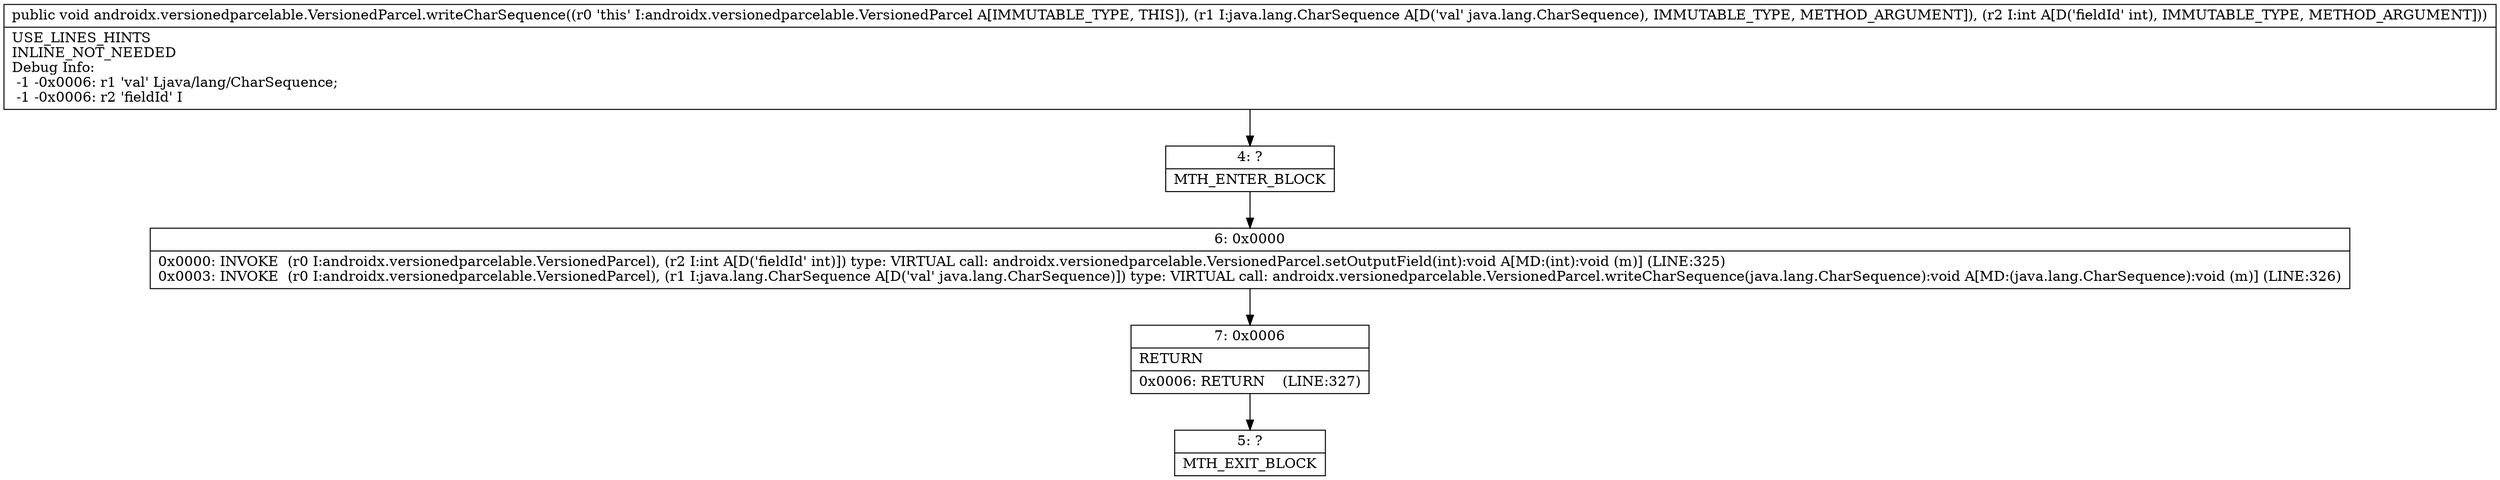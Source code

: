 digraph "CFG forandroidx.versionedparcelable.VersionedParcel.writeCharSequence(Ljava\/lang\/CharSequence;I)V" {
Node_4 [shape=record,label="{4\:\ ?|MTH_ENTER_BLOCK\l}"];
Node_6 [shape=record,label="{6\:\ 0x0000|0x0000: INVOKE  (r0 I:androidx.versionedparcelable.VersionedParcel), (r2 I:int A[D('fieldId' int)]) type: VIRTUAL call: androidx.versionedparcelable.VersionedParcel.setOutputField(int):void A[MD:(int):void (m)] (LINE:325)\l0x0003: INVOKE  (r0 I:androidx.versionedparcelable.VersionedParcel), (r1 I:java.lang.CharSequence A[D('val' java.lang.CharSequence)]) type: VIRTUAL call: androidx.versionedparcelable.VersionedParcel.writeCharSequence(java.lang.CharSequence):void A[MD:(java.lang.CharSequence):void (m)] (LINE:326)\l}"];
Node_7 [shape=record,label="{7\:\ 0x0006|RETURN\l|0x0006: RETURN    (LINE:327)\l}"];
Node_5 [shape=record,label="{5\:\ ?|MTH_EXIT_BLOCK\l}"];
MethodNode[shape=record,label="{public void androidx.versionedparcelable.VersionedParcel.writeCharSequence((r0 'this' I:androidx.versionedparcelable.VersionedParcel A[IMMUTABLE_TYPE, THIS]), (r1 I:java.lang.CharSequence A[D('val' java.lang.CharSequence), IMMUTABLE_TYPE, METHOD_ARGUMENT]), (r2 I:int A[D('fieldId' int), IMMUTABLE_TYPE, METHOD_ARGUMENT]))  | USE_LINES_HINTS\lINLINE_NOT_NEEDED\lDebug Info:\l  \-1 \-0x0006: r1 'val' Ljava\/lang\/CharSequence;\l  \-1 \-0x0006: r2 'fieldId' I\l}"];
MethodNode -> Node_4;Node_4 -> Node_6;
Node_6 -> Node_7;
Node_7 -> Node_5;
}

